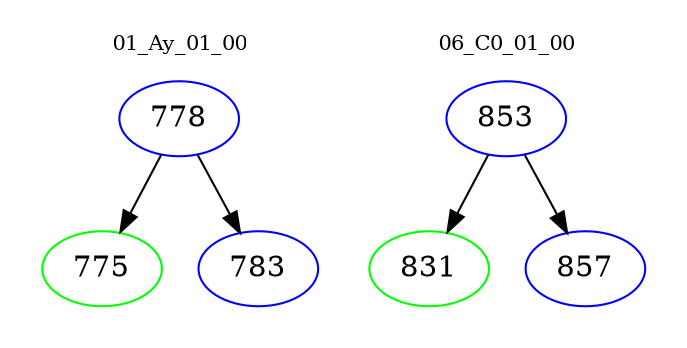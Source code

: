 digraph{
subgraph cluster_0 {
color = white
label = "01_Ay_01_00";
fontsize=10;
T0_778 [label="778", color="blue"]
T0_778 -> T0_775 [color="black"]
T0_775 [label="775", color="green"]
T0_778 -> T0_783 [color="black"]
T0_783 [label="783", color="blue"]
}
subgraph cluster_1 {
color = white
label = "06_C0_01_00";
fontsize=10;
T1_853 [label="853", color="blue"]
T1_853 -> T1_831 [color="black"]
T1_831 [label="831", color="green"]
T1_853 -> T1_857 [color="black"]
T1_857 [label="857", color="blue"]
}
}
